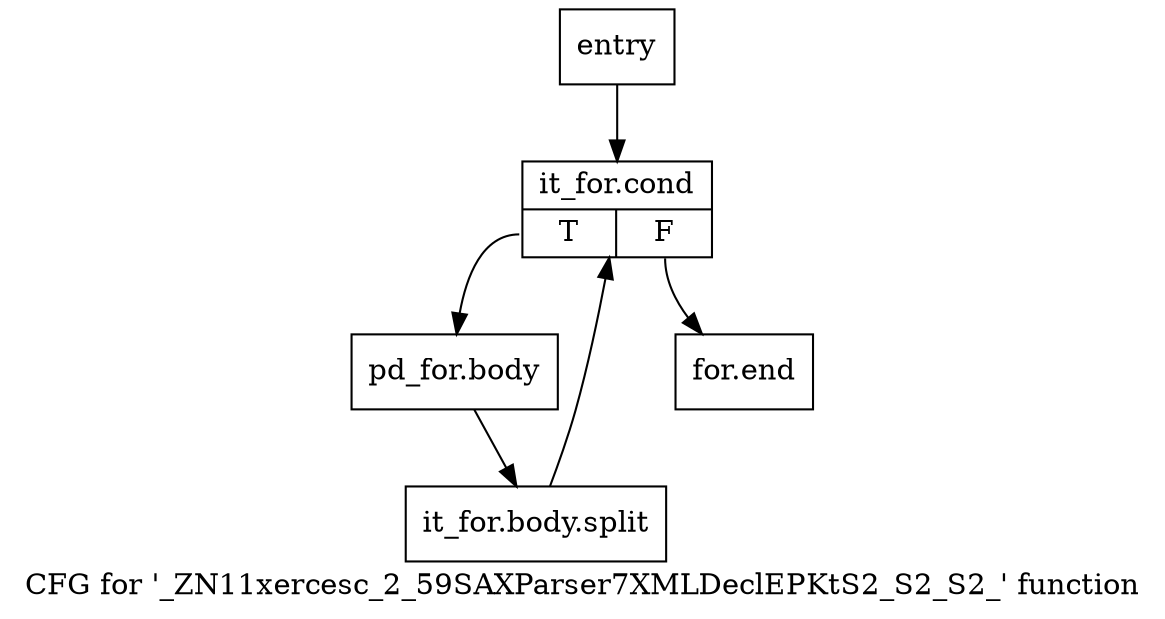 digraph "CFG for '_ZN11xercesc_2_59SAXParser7XMLDeclEPKtS2_S2_S2_' function" {
	label="CFG for '_ZN11xercesc_2_59SAXParser7XMLDeclEPKtS2_S2_S2_' function";

	Node0x41bece0 [shape=record,label="{entry}"];
	Node0x41bece0 -> Node0x41bed30;
	Node0x41bed30 [shape=record,label="{it_for.cond|{<s0>T|<s1>F}}"];
	Node0x41bed30:s0 -> Node0x41bed80;
	Node0x41bed30:s1 -> Node0x41bedd0;
	Node0x41bed80 [shape=record,label="{pd_for.body}"];
	Node0x41bed80 -> Node0xae1a1b0;
	Node0xae1a1b0 [shape=record,label="{it_for.body.split}"];
	Node0xae1a1b0 -> Node0x41bed30;
	Node0x41bedd0 [shape=record,label="{for.end}"];
}
